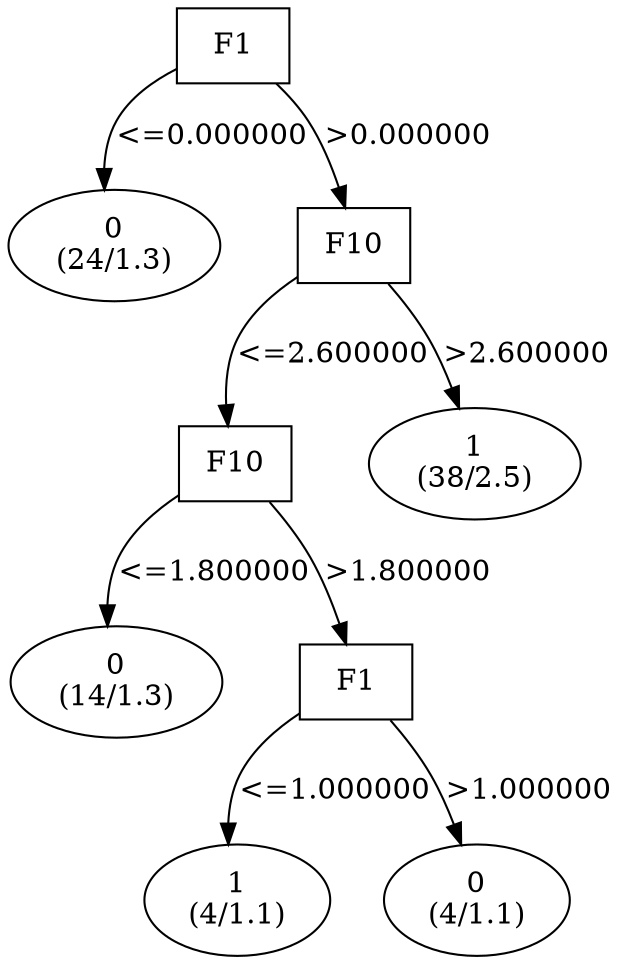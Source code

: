 digraph YaDT {
n0 [ shape=box, label="F1\n"]
n0 -> n1 [label="<=0.000000"]
n1 [ shape=ellipse, label="0\n(24/1.3)"]
n0 -> n2 [label=">0.000000"]
n2 [ shape=box, label="F10\n"]
n2 -> n3 [label="<=2.600000"]
n3 [ shape=box, label="F10\n"]
n3 -> n4 [label="<=1.800000"]
n4 [ shape=ellipse, label="0\n(14/1.3)"]
n3 -> n5 [label=">1.800000"]
n5 [ shape=box, label="F1\n"]
n5 -> n6 [label="<=1.000000"]
n6 [ shape=ellipse, label="1\n(4/1.1)"]
n5 -> n7 [label=">1.000000"]
n7 [ shape=ellipse, label="0\n(4/1.1)"]
n2 -> n10 [label=">2.600000"]
n10 [ shape=ellipse, label="1\n(38/2.5)"]
}
